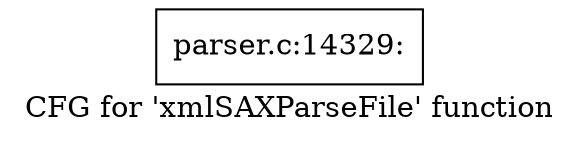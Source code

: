 digraph "CFG for 'xmlSAXParseFile' function" {
	label="CFG for 'xmlSAXParseFile' function";

	Node0x445b5e0 [shape=record,label="{parser.c:14329:}"];
}
